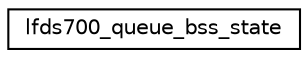 digraph "Graphical Class Hierarchy"
{
 // LATEX_PDF_SIZE
  edge [fontname="Helvetica",fontsize="10",labelfontname="Helvetica",labelfontsize="10"];
  node [fontname="Helvetica",fontsize="10",shape=record];
  rankdir="LR";
  Node0 [label="lfds700_queue_bss_state",height=0.2,width=0.4,color="black", fillcolor="white", style="filled",URL="$structlfds700__queue__bss__state.html",tooltip=" "];
}
